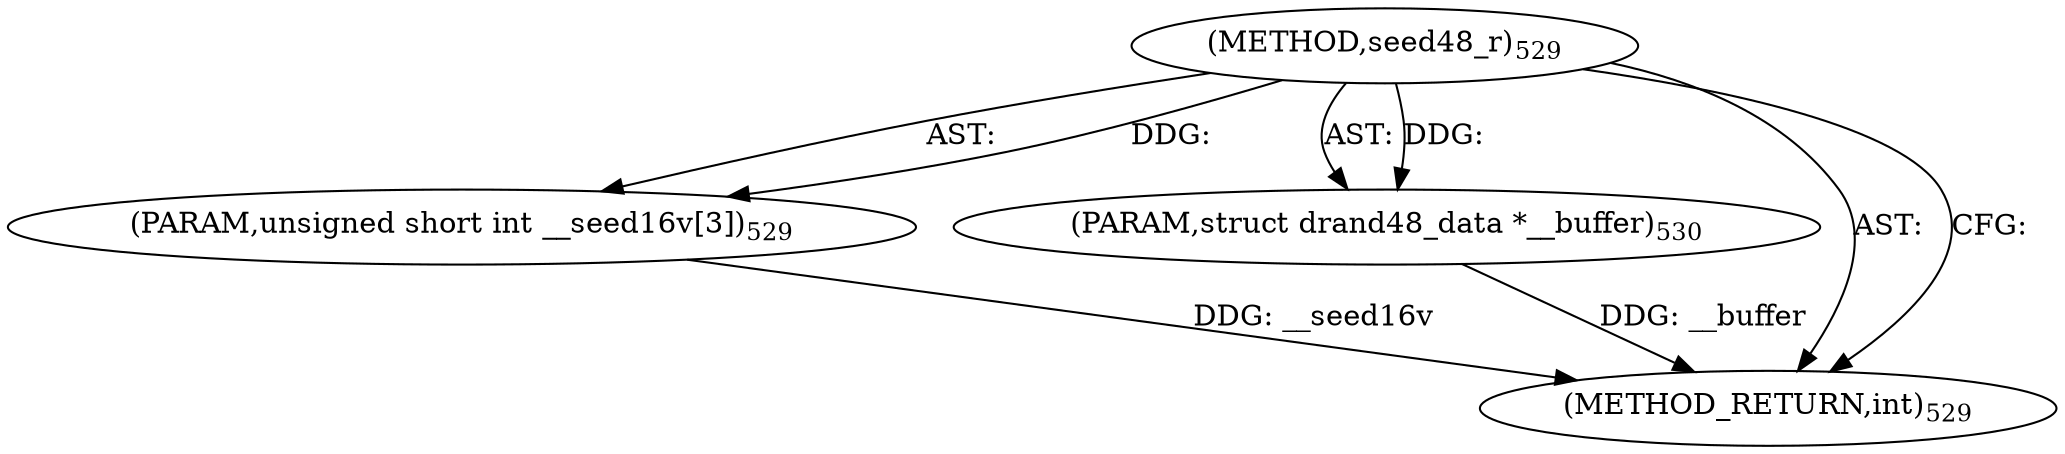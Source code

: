 digraph "seed48_r" {  
"45466" [label = <(METHOD,seed48_r)<SUB>529</SUB>> ]
"45467" [label = <(PARAM,unsigned short int __seed16v[3])<SUB>529</SUB>> ]
"45468" [label = <(PARAM,struct drand48_data *__buffer)<SUB>530</SUB>> ]
"45469" [label = <(METHOD_RETURN,int)<SUB>529</SUB>> ]
  "45466" -> "45467"  [ label = "AST: "] 
  "45466" -> "45468"  [ label = "AST: "] 
  "45466" -> "45469"  [ label = "AST: "] 
  "45466" -> "45469"  [ label = "CFG: "] 
  "45467" -> "45469"  [ label = "DDG: __seed16v"] 
  "45468" -> "45469"  [ label = "DDG: __buffer"] 
  "45466" -> "45467"  [ label = "DDG: "] 
  "45466" -> "45468"  [ label = "DDG: "] 
}
